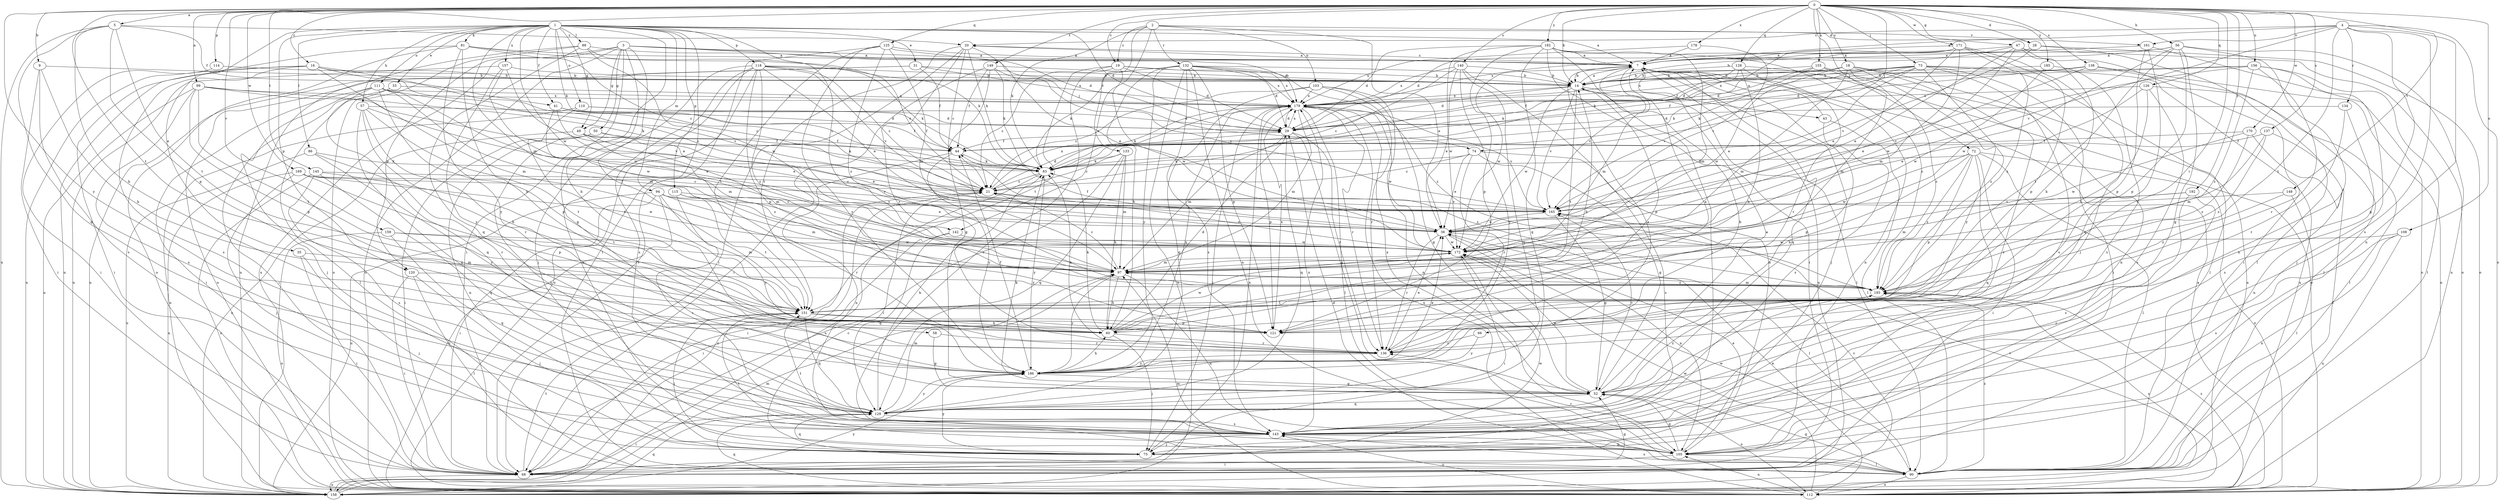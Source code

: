 strict digraph  {
0;
1;
2;
3;
4;
5;
7;
9;
14;
16;
18;
19;
20;
21;
28;
29;
31;
33;
35;
36;
41;
43;
44;
47;
49;
50;
52;
56;
57;
58;
60;
66;
68;
72;
73;
74;
75;
81;
83;
86;
88;
90;
94;
97;
99;
103;
105;
108;
110;
111;
112;
114;
115;
118;
120;
121;
125;
126;
128;
129;
132;
133;
134;
136;
137;
138;
140;
142;
143;
145;
148;
149;
151;
155;
156;
157;
158;
159;
161;
165;
169;
170;
171;
172;
178;
179;
182;
185;
186;
192;
193;
0 -> 5  [label=a];
0 -> 9  [label=b];
0 -> 14  [label=b];
0 -> 16  [label=c];
0 -> 18  [label=c];
0 -> 19  [label=c];
0 -> 28  [label=d];
0 -> 47  [label=g];
0 -> 56  [label=h];
0 -> 66  [label=i];
0 -> 72  [label=j];
0 -> 73  [label=j];
0 -> 74  [label=j];
0 -> 99  [label=n];
0 -> 108  [label=o];
0 -> 114  [label=p];
0 -> 125  [label=q];
0 -> 126  [label=q];
0 -> 128  [label=q];
0 -> 137  [label=s];
0 -> 138  [label=s];
0 -> 140  [label=s];
0 -> 145  [label=t];
0 -> 148  [label=t];
0 -> 149  [label=t];
0 -> 151  [label=t];
0 -> 155  [label=u];
0 -> 156  [label=u];
0 -> 159  [label=v];
0 -> 169  [label=w];
0 -> 170  [label=w];
0 -> 171  [label=w];
0 -> 178  [label=x];
0 -> 182  [label=y];
0 -> 185  [label=y];
0 -> 186  [label=y];
0 -> 192  [label=z];
1 -> 7  [label=a];
1 -> 28  [label=d];
1 -> 29  [label=d];
1 -> 31  [label=e];
1 -> 33  [label=e];
1 -> 35  [label=e];
1 -> 41  [label=f];
1 -> 49  [label=g];
1 -> 57  [label=h];
1 -> 68  [label=i];
1 -> 81  [label=k];
1 -> 83  [label=k];
1 -> 86  [label=l];
1 -> 88  [label=l];
1 -> 90  [label=l];
1 -> 94  [label=m];
1 -> 97  [label=m];
1 -> 110  [label=o];
1 -> 111  [label=o];
1 -> 115  [label=p];
1 -> 118  [label=p];
1 -> 120  [label=p];
1 -> 142  [label=s];
1 -> 157  [label=u];
1 -> 172  [label=w];
2 -> 19  [label=c];
2 -> 36  [label=e];
2 -> 83  [label=k];
2 -> 103  [label=n];
2 -> 132  [label=r];
2 -> 133  [label=r];
2 -> 142  [label=s];
2 -> 161  [label=v];
3 -> 7  [label=a];
3 -> 49  [label=g];
3 -> 50  [label=g];
3 -> 52  [label=g];
3 -> 58  [label=h];
3 -> 74  [label=j];
3 -> 112  [label=o];
3 -> 120  [label=p];
3 -> 151  [label=t];
3 -> 158  [label=u];
3 -> 179  [label=x];
4 -> 7  [label=a];
4 -> 20  [label=c];
4 -> 52  [label=g];
4 -> 105  [label=n];
4 -> 112  [label=o];
4 -> 134  [label=r];
4 -> 143  [label=s];
4 -> 151  [label=t];
4 -> 161  [label=v];
4 -> 165  [label=v];
5 -> 20  [label=c];
5 -> 41  [label=f];
5 -> 60  [label=h];
5 -> 121  [label=p];
5 -> 129  [label=q];
5 -> 151  [label=t];
5 -> 158  [label=u];
7 -> 14  [label=b];
7 -> 20  [label=c];
7 -> 52  [label=g];
7 -> 75  [label=j];
7 -> 97  [label=m];
7 -> 105  [label=n];
7 -> 129  [label=q];
7 -> 158  [label=u];
7 -> 165  [label=v];
7 -> 172  [label=w];
9 -> 14  [label=b];
9 -> 60  [label=h];
9 -> 68  [label=i];
9 -> 143  [label=s];
14 -> 7  [label=a];
14 -> 29  [label=d];
14 -> 43  [label=f];
14 -> 90  [label=l];
14 -> 121  [label=p];
14 -> 151  [label=t];
14 -> 165  [label=v];
14 -> 172  [label=w];
14 -> 179  [label=x];
16 -> 14  [label=b];
16 -> 21  [label=c];
16 -> 68  [label=i];
16 -> 97  [label=m];
16 -> 143  [label=s];
16 -> 158  [label=u];
16 -> 165  [label=v];
18 -> 14  [label=b];
18 -> 97  [label=m];
18 -> 143  [label=s];
18 -> 158  [label=u];
18 -> 172  [label=w];
18 -> 179  [label=x];
18 -> 186  [label=y];
18 -> 193  [label=z];
19 -> 14  [label=b];
19 -> 21  [label=c];
19 -> 29  [label=d];
19 -> 143  [label=s];
19 -> 151  [label=t];
19 -> 172  [label=w];
19 -> 179  [label=x];
20 -> 7  [label=a];
20 -> 21  [label=c];
20 -> 36  [label=e];
20 -> 68  [label=i];
20 -> 83  [label=k];
20 -> 136  [label=r];
20 -> 151  [label=t];
21 -> 29  [label=d];
21 -> 68  [label=i];
21 -> 165  [label=v];
21 -> 179  [label=x];
28 -> 7  [label=a];
28 -> 90  [label=l];
28 -> 112  [label=o];
28 -> 165  [label=v];
29 -> 44  [label=f];
29 -> 52  [label=g];
29 -> 97  [label=m];
29 -> 129  [label=q];
29 -> 136  [label=r];
29 -> 179  [label=x];
31 -> 14  [label=b];
31 -> 44  [label=f];
31 -> 112  [label=o];
31 -> 158  [label=u];
31 -> 179  [label=x];
33 -> 68  [label=i];
33 -> 90  [label=l];
33 -> 179  [label=x];
35 -> 68  [label=i];
35 -> 75  [label=j];
35 -> 97  [label=m];
36 -> 44  [label=f];
36 -> 90  [label=l];
36 -> 105  [label=n];
36 -> 136  [label=r];
36 -> 172  [label=w];
41 -> 29  [label=d];
41 -> 36  [label=e];
41 -> 44  [label=f];
41 -> 97  [label=m];
43 -> 7  [label=a];
43 -> 90  [label=l];
43 -> 143  [label=s];
44 -> 83  [label=k];
44 -> 105  [label=n];
44 -> 186  [label=y];
44 -> 193  [label=z];
47 -> 7  [label=a];
47 -> 14  [label=b];
47 -> 36  [label=e];
47 -> 60  [label=h];
47 -> 68  [label=i];
47 -> 112  [label=o];
47 -> 172  [label=w];
49 -> 36  [label=e];
49 -> 44  [label=f];
49 -> 97  [label=m];
49 -> 158  [label=u];
49 -> 193  [label=z];
50 -> 44  [label=f];
50 -> 68  [label=i];
50 -> 83  [label=k];
50 -> 105  [label=n];
50 -> 143  [label=s];
52 -> 7  [label=a];
52 -> 83  [label=k];
52 -> 112  [label=o];
52 -> 129  [label=q];
52 -> 165  [label=v];
52 -> 172  [label=w];
52 -> 179  [label=x];
52 -> 193  [label=z];
56 -> 7  [label=a];
56 -> 52  [label=g];
56 -> 105  [label=n];
56 -> 121  [label=p];
56 -> 151  [label=t];
56 -> 158  [label=u];
56 -> 172  [label=w];
56 -> 179  [label=x];
57 -> 29  [label=d];
57 -> 36  [label=e];
57 -> 60  [label=h];
57 -> 129  [label=q];
57 -> 136  [label=r];
57 -> 151  [label=t];
58 -> 52  [label=g];
58 -> 136  [label=r];
60 -> 14  [label=b];
60 -> 29  [label=d];
60 -> 75  [label=j];
60 -> 83  [label=k];
60 -> 136  [label=r];
60 -> 172  [label=w];
66 -> 136  [label=r];
66 -> 186  [label=y];
68 -> 52  [label=g];
68 -> 151  [label=t];
68 -> 158  [label=u];
68 -> 172  [label=w];
72 -> 60  [label=h];
72 -> 68  [label=i];
72 -> 83  [label=k];
72 -> 90  [label=l];
72 -> 112  [label=o];
72 -> 121  [label=p];
72 -> 129  [label=q];
72 -> 172  [label=w];
72 -> 193  [label=z];
73 -> 14  [label=b];
73 -> 29  [label=d];
73 -> 36  [label=e];
73 -> 44  [label=f];
73 -> 68  [label=i];
73 -> 83  [label=k];
73 -> 90  [label=l];
73 -> 143  [label=s];
73 -> 158  [label=u];
73 -> 165  [label=v];
73 -> 193  [label=z];
74 -> 21  [label=c];
74 -> 36  [label=e];
74 -> 52  [label=g];
74 -> 83  [label=k];
74 -> 136  [label=r];
74 -> 143  [label=s];
75 -> 129  [label=q];
75 -> 179  [label=x];
75 -> 186  [label=y];
81 -> 7  [label=a];
81 -> 21  [label=c];
81 -> 60  [label=h];
81 -> 83  [label=k];
81 -> 112  [label=o];
81 -> 158  [label=u];
81 -> 186  [label=y];
83 -> 21  [label=c];
83 -> 158  [label=u];
83 -> 186  [label=y];
86 -> 83  [label=k];
86 -> 136  [label=r];
86 -> 158  [label=u];
86 -> 186  [label=y];
88 -> 7  [label=a];
88 -> 21  [label=c];
88 -> 112  [label=o];
88 -> 129  [label=q];
88 -> 158  [label=u];
88 -> 172  [label=w];
90 -> 21  [label=c];
90 -> 29  [label=d];
90 -> 52  [label=g];
90 -> 112  [label=o];
90 -> 143  [label=s];
90 -> 172  [label=w];
90 -> 193  [label=z];
94 -> 36  [label=e];
94 -> 68  [label=i];
94 -> 97  [label=m];
94 -> 112  [label=o];
94 -> 158  [label=u];
94 -> 165  [label=v];
94 -> 186  [label=y];
97 -> 21  [label=c];
97 -> 60  [label=h];
97 -> 105  [label=n];
97 -> 186  [label=y];
97 -> 193  [label=z];
99 -> 83  [label=k];
99 -> 121  [label=p];
99 -> 143  [label=s];
99 -> 151  [label=t];
99 -> 158  [label=u];
99 -> 165  [label=v];
99 -> 179  [label=x];
103 -> 21  [label=c];
103 -> 52  [label=g];
103 -> 105  [label=n];
103 -> 129  [label=q];
103 -> 136  [label=r];
103 -> 179  [label=x];
105 -> 36  [label=e];
105 -> 52  [label=g];
105 -> 68  [label=i];
105 -> 90  [label=l];
105 -> 136  [label=r];
105 -> 151  [label=t];
108 -> 105  [label=n];
108 -> 143  [label=s];
108 -> 158  [label=u];
108 -> 172  [label=w];
110 -> 29  [label=d];
110 -> 44  [label=f];
110 -> 112  [label=o];
110 -> 151  [label=t];
111 -> 21  [label=c];
111 -> 68  [label=i];
111 -> 75  [label=j];
111 -> 97  [label=m];
111 -> 121  [label=p];
111 -> 129  [label=q];
111 -> 172  [label=w];
111 -> 179  [label=x];
112 -> 7  [label=a];
112 -> 36  [label=e];
112 -> 97  [label=m];
112 -> 105  [label=n];
112 -> 129  [label=q];
112 -> 143  [label=s];
112 -> 165  [label=v];
112 -> 172  [label=w];
112 -> 179  [label=x];
112 -> 193  [label=z];
114 -> 14  [label=b];
114 -> 68  [label=i];
115 -> 136  [label=r];
115 -> 143  [label=s];
115 -> 151  [label=t];
115 -> 165  [label=v];
118 -> 14  [label=b];
118 -> 21  [label=c];
118 -> 36  [label=e];
118 -> 75  [label=j];
118 -> 83  [label=k];
118 -> 105  [label=n];
118 -> 112  [label=o];
118 -> 121  [label=p];
118 -> 143  [label=s];
118 -> 165  [label=v];
118 -> 193  [label=z];
120 -> 68  [label=i];
120 -> 75  [label=j];
120 -> 90  [label=l];
120 -> 193  [label=z];
121 -> 7  [label=a];
121 -> 179  [label=x];
125 -> 7  [label=a];
125 -> 29  [label=d];
125 -> 68  [label=i];
125 -> 97  [label=m];
125 -> 151  [label=t];
125 -> 186  [label=y];
125 -> 193  [label=z];
126 -> 36  [label=e];
126 -> 90  [label=l];
126 -> 143  [label=s];
126 -> 151  [label=t];
126 -> 179  [label=x];
128 -> 14  [label=b];
128 -> 44  [label=f];
128 -> 60  [label=h];
128 -> 83  [label=k];
128 -> 112  [label=o];
128 -> 136  [label=r];
129 -> 68  [label=i];
129 -> 83  [label=k];
129 -> 97  [label=m];
129 -> 143  [label=s];
129 -> 186  [label=y];
132 -> 14  [label=b];
132 -> 29  [label=d];
132 -> 60  [label=h];
132 -> 83  [label=k];
132 -> 105  [label=n];
132 -> 121  [label=p];
132 -> 143  [label=s];
132 -> 158  [label=u];
132 -> 179  [label=x];
132 -> 186  [label=y];
132 -> 193  [label=z];
133 -> 21  [label=c];
133 -> 60  [label=h];
133 -> 68  [label=i];
133 -> 83  [label=k];
133 -> 97  [label=m];
133 -> 129  [label=q];
134 -> 29  [label=d];
134 -> 136  [label=r];
134 -> 143  [label=s];
136 -> 14  [label=b];
136 -> 36  [label=e];
136 -> 83  [label=k];
136 -> 186  [label=y];
137 -> 44  [label=f];
137 -> 97  [label=m];
137 -> 105  [label=n];
137 -> 193  [label=z];
138 -> 14  [label=b];
138 -> 29  [label=d];
138 -> 36  [label=e];
138 -> 90  [label=l];
138 -> 112  [label=o];
140 -> 14  [label=b];
140 -> 21  [label=c];
140 -> 36  [label=e];
140 -> 105  [label=n];
140 -> 129  [label=q];
140 -> 179  [label=x];
140 -> 186  [label=y];
142 -> 68  [label=i];
142 -> 129  [label=q];
142 -> 172  [label=w];
143 -> 75  [label=j];
143 -> 105  [label=n];
143 -> 151  [label=t];
143 -> 179  [label=x];
145 -> 21  [label=c];
145 -> 112  [label=o];
145 -> 129  [label=q];
145 -> 143  [label=s];
145 -> 151  [label=t];
148 -> 90  [label=l];
148 -> 165  [label=v];
148 -> 193  [label=z];
149 -> 14  [label=b];
149 -> 44  [label=f];
149 -> 52  [label=g];
149 -> 68  [label=i];
149 -> 83  [label=k];
149 -> 165  [label=v];
151 -> 60  [label=h];
151 -> 75  [label=j];
151 -> 121  [label=p];
151 -> 129  [label=q];
155 -> 14  [label=b];
155 -> 29  [label=d];
155 -> 83  [label=k];
155 -> 97  [label=m];
155 -> 105  [label=n];
156 -> 14  [label=b];
156 -> 75  [label=j];
156 -> 90  [label=l];
156 -> 136  [label=r];
156 -> 165  [label=v];
156 -> 179  [label=x];
156 -> 193  [label=z];
157 -> 14  [label=b];
157 -> 36  [label=e];
157 -> 158  [label=u];
157 -> 172  [label=w];
157 -> 186  [label=y];
158 -> 21  [label=c];
158 -> 97  [label=m];
158 -> 129  [label=q];
158 -> 165  [label=v];
158 -> 186  [label=y];
158 -> 193  [label=z];
159 -> 97  [label=m];
159 -> 112  [label=o];
159 -> 129  [label=q];
159 -> 172  [label=w];
161 -> 7  [label=a];
161 -> 112  [label=o];
161 -> 121  [label=p];
161 -> 129  [label=q];
165 -> 36  [label=e];
165 -> 52  [label=g];
169 -> 21  [label=c];
169 -> 75  [label=j];
169 -> 121  [label=p];
169 -> 158  [label=u];
169 -> 165  [label=v];
169 -> 172  [label=w];
170 -> 44  [label=f];
170 -> 90  [label=l];
170 -> 172  [label=w];
170 -> 193  [label=z];
171 -> 7  [label=a];
171 -> 29  [label=d];
171 -> 36  [label=e];
171 -> 75  [label=j];
171 -> 83  [label=k];
171 -> 97  [label=m];
171 -> 121  [label=p];
171 -> 193  [label=z];
172 -> 21  [label=c];
172 -> 68  [label=i];
172 -> 97  [label=m];
178 -> 7  [label=a];
178 -> 165  [label=v];
178 -> 179  [label=x];
179 -> 29  [label=d];
179 -> 75  [label=j];
179 -> 83  [label=k];
179 -> 90  [label=l];
179 -> 97  [label=m];
179 -> 121  [label=p];
179 -> 136  [label=r];
179 -> 165  [label=v];
179 -> 172  [label=w];
182 -> 7  [label=a];
182 -> 29  [label=d];
182 -> 68  [label=i];
182 -> 75  [label=j];
182 -> 97  [label=m];
182 -> 121  [label=p];
182 -> 129  [label=q];
182 -> 172  [label=w];
182 -> 193  [label=z];
185 -> 14  [label=b];
185 -> 143  [label=s];
185 -> 172  [label=w];
186 -> 7  [label=a];
186 -> 36  [label=e];
186 -> 44  [label=f];
186 -> 52  [label=g];
186 -> 60  [label=h];
186 -> 179  [label=x];
192 -> 75  [label=j];
192 -> 97  [label=m];
192 -> 143  [label=s];
192 -> 165  [label=v];
193 -> 97  [label=m];
193 -> 151  [label=t];
}
